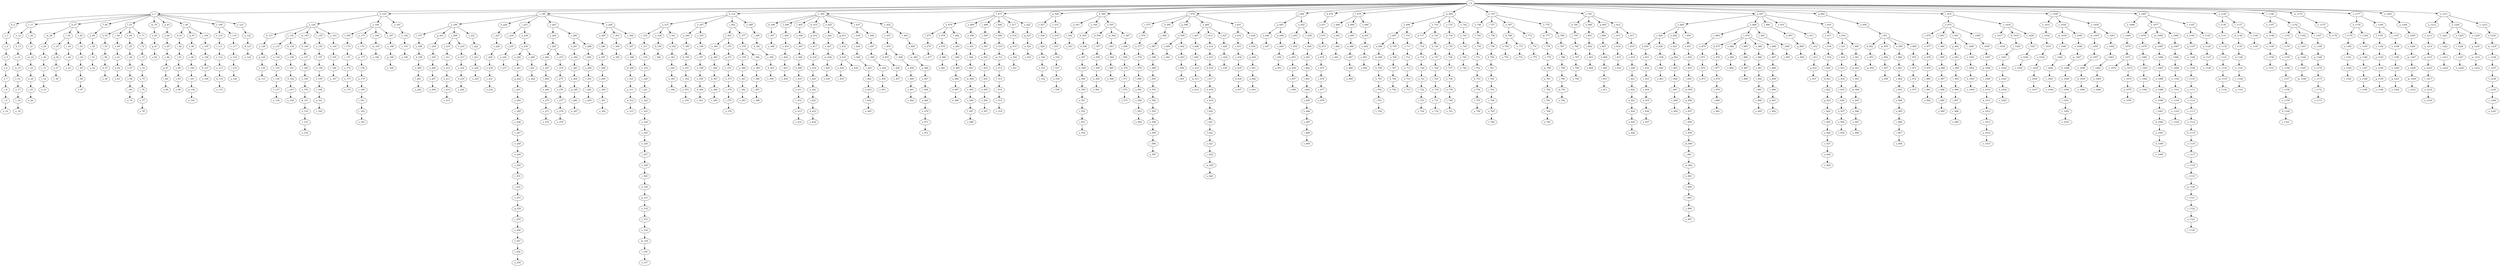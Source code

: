 digraph ArvoreGramatical {
"/_0";
"/_0" -> "a_1";
	"a_1";
	"a_1" -> "b_2";
		"b_2";
		"b_2" -> "s_3";
			"s_3";
			"s_3" -> "o_4";
				"o_4";
				"o_4" -> "n_5";
					"n_5";
					"n_5" -> "a_6";
						"a_6";
						"a_6" -> "n_7";
							"n_7";
							"n_7" -> "c_8";
								"c_8";
								"c_8" -> "i_9";
									"i_9";
									"i_9" -> "a_10";
										"a_10";
	"a_1" -> "c_11";
		"c_11";
		"c_11" -> "o_12";
			"o_12";
			"o_12" -> "d_13";
				"d_13";
				"d_13" -> "a_14";
					"a_14";
					"a_14" -> "m_15";
						"m_15";
						"m_15" -> "e_16";
							"e_16";
							"e_16" -> "n_17";
								"n_17";
								"n_17" -> "t_18";
									"t_18";
									"t_18" -> "o_19";
										"o_19";
		"c_11" -> "r_20";
			"r_20";
			"r_20" -> "i_21";
				"i_21";
				"i_21" -> "m_22";
					"m_22";
					"m_22" -> "o_23";
						"o_23";
						"o_23" -> "n_24";
							"n_24";
							"n_24" -> "i_25";
								"i_25";
								"i_25" -> "a_26";
									"a_26";
	"a_1" -> "d_27";
		"d_27";
		"d_27" -> "m_28";
			"m_28";
			"m_28" -> "o_29";
				"o_29";
				"o_29" -> "e_30";
					"e_30";
					"e_30" -> "s_31";
						"s_31";
						"s_31" -> "t_32";
							"t_32";
							"t_32" -> "a_33";
								"a_33";
		"d_27" -> "r_34";
			"r_34";
			"r_34" -> "e_35";
				"e_35";
				"e_35" -> "g_36";
					"g_36";
					"g_36" -> "a_37";
						"a_37";
						"a_37" -> "r_38";
							"r_38";
			"r_34" -> "i_39";
				"i_39";
				"i_39" -> "c_40";
					"c_40";
					"c_40" -> "a_41";
						"a_41";
		"d_27" -> "s_42";
			"s_42";
			"s_42" -> "t_43";
				"t_43";
				"t_43" -> "r_44";
					"r_44";
					"r_44" -> "i_45";
						"i_45";
						"i_45" -> "t_46";
							"t_46";
							"t_46" -> "o_47";
								"o_47";
	"a_1" -> "f_48";
		"f_48";
		"f_48" -> "a_49";
			"a_49";
			"a_49" -> "s_50";
				"s_50";
				"s_50" -> "i_51";
					"i_51";
					"i_51" -> "a_52";
						"a_52";
	"a_1" -> "l_53";
		"l_53";
		"l_53" -> "a_54";
			"a_54";
			"a_54" -> "r_55";
				"r_55";
				"r_55" -> "i_56";
					"i_56";
					"i_56" -> "d_57";
						"d_57";
						"d_57" -> "o_58";
							"o_58";
		"l_53" -> "c_59";
			"c_59";
			"c_59" -> "u_60";
				"u_60";
				"u_60" -> "n_61";
					"n_61";
					"n_61" -> "h_62";
						"h_62";
						"h_62" -> "a_63";
							"a_63";
		"l_53" -> "e_64";
			"e_64";
			"e_64" -> "i_65";
				"i_65";
				"i_65" -> "v_66";
					"v_66";
					"v_66" -> "o_67";
						"o_67";
						"o_67" -> "s_68";
							"s_68";
							"s_68" -> "i_69";
								"i_69";
								"i_69" -> "a_70";
									"a_70";
		"l_53" -> "v_71";
			"v_71";
			"v_71" -> "i_72";
				"i_72";
				"i_72" -> "s_73";
					"s_73";
					"s_73" -> "s_74";
						"s_74";
						"s_74" -> "a_75";
							"a_75";
							"a_75" -> "r_76";
								"r_76";
								"r_76" -> "a_77";
									"a_77";
									"a_77" -> "s_78";
										"s_78";
	"a_1" -> "m_79";
		"m_79";
		"m_79" -> "a_80";
			"a_80";
			"a_80" -> "g_81";
				"g_81";
				"g_81" -> "o_82";
					"o_82";
	"a_1" -> "p_83";
		"p_83";
		"p_83" -> "a_84";
			"a_84";
			"a_84" -> "n_85";
				"n_85";
				"n_85" -> "a_86";
					"a_86";
					"a_86" -> "g_87";
						"g_87";
						"g_87" -> "i_88";
							"i_88";
							"i_88" -> "o_89";
								"o_89";
	"a_1" -> "r_90";
		"r_90";
		"r_90" -> "d_91";
			"d_91";
			"d_91" -> "i_92";
				"i_92";
				"i_92" -> "l_93";
					"l_93";
					"l_93" -> "o_94";
						"o_94";
						"o_94" -> "s_95";
							"s_95";
							"s_95" -> "o_96";
								"o_96";
		"r_90" -> "q_97";
			"q_97";
			"q_97" -> "u_98";
				"u_98";
				"u_98" -> "e_99";
					"e_99";
					"e_99" -> "t_100";
						"t_100";
						"t_100" -> "i_101";
							"i_101";
							"i_101" -> "p_102";
								"p_102";
								"p_102" -> "o_103";
									"o_103";
		"r_90" -> "r_104";
			"r_104";
			"r_104" -> "o_105";
				"o_105";
				"o_105" -> "u_106";
					"u_106";
					"u_106" -> "b_107";
						"b_107";
						"b_107" -> "o_108";
							"o_108";
	"a_1" -> "s_109";
		"s_109";
		"s_109" -> "s_110";
			"s_110";
			"s_110" -> "i_111";
				"i_111";
				"i_111" -> "s_112";
					"s_112";
					"s_112" -> "a_113";
						"a_113";
						"a_113" -> "d_114";
							"d_114";
							"d_114" -> "o_115";
								"o_115";
		"s_109" -> "t_116";
			"t_116";
			"t_116" -> "e_117";
				"e_117";
				"e_117" -> "n_118";
					"n_118";
					"n_118" -> "i_119";
						"i_119";
						"i_119" -> "a_120";
							"a_120";
	"a_1" -> "z_121";
		"z_121";
		"z_121" -> "a_122";
			"a_122";
			"a_122" -> "d_123";
				"d_123";
				"d_123" -> "o_124";
					"o_124";
"/_0" -> "b_125";
	"b_125";
	"b_125" -> "a_126";
		"a_126";
		"a_126" -> "b_127";
			"b_127";
			"b_127" -> "u_128";
				"u_128";
				"u_128" -> "g_129";
					"g_129";
					"g_129" -> "e_130";
						"e_130";
						"e_130" -> "m_131";
							"m_131";
		"a_126" -> "l_132";
			"l_132";
			"l_132" -> "a_133";
				"a_133";
				"a_133" -> "u_134";
					"u_134";
					"u_134" -> "s_135";
						"s_135";
						"s_135" -> "t_136";
							"t_136";
							"t_136" -> "r_137";
								"r_137";
								"r_137" -> "e_138";
									"e_138";
			"l_132" -> "b_139";
				"b_139";
				"b_139" -> "u_140";
					"u_140";
					"u_140" -> "r_141";
						"r_141";
						"r_141" -> "d_142";
							"d_142";
							"d_142" -> "i_143";
								"i_143";
								"i_143" -> "a_144";
									"a_144";
		"a_126" -> "m_145";
			"m_145";
			"m_145" -> "b_146";
				"b_146";
				"b_146" -> "a_147";
					"a_147";
					"a_147" -> "l_148";
						"l_148";
						"l_148" -> "e_149";
							"e_149";
							"e_149" -> "a_150";
								"a_150";
								"a_150" -> "d_151";
									"d_151";
									"d_151" -> "u_152";
										"u_152";
										"u_152" -> "r_153";
											"r_153";
											"r_153" -> "a_154";
												"a_154";
		"a_126" -> "r_155";
			"r_155";
			"r_155" -> "a_156";
				"a_156";
				"a_156" -> "f_157";
					"f_157";
					"f_157" -> "u_158";
						"u_158";
						"u_158" -> "s_159";
							"s_159";
							"s_159" -> "t_160";
								"t_160";
								"t_160" -> "a_161";
									"a_161";
									"a_161" -> "r_162";
										"r_162";
		"a_126" -> "z_163";
			"z_163";
			"z_163" -> "o_164";
				"o_164";
				"o_164" -> "f_165";
					"f_165";
					"f_165" -> "i_166";
						"i_166";
						"i_166" -> "a_167";
							"a_167";
	"b_125" -> "e_168";
		"e_168";
		"e_168" -> "l_169";
			"l_169";
			"l_169" -> "i_170";
				"i_170";
				"i_170" -> "c_171";
					"c_171";
					"c_171" -> "o_172";
						"o_172";
						"o_172" -> "s_173";
							"s_173";
							"s_173" -> "o_174";
								"o_174";
		"e_168" -> "n_175";
			"n_175";
			"n_175" -> "e_176";
				"e_176";
				"e_176" -> "p_177";
					"p_177";
					"p_177" -> "l_178";
						"l_178";
						"l_178" -> "a_179";
							"a_179";
							"a_179" -> "c_180";
								"c_180";
								"c_180" -> "i_181";
									"i_181";
									"i_181" -> "t_182";
										"t_182";
										"t_182" -> "o_183";
											"o_183";
		"e_168" -> "r_184";
			"r_184";
			"r_184" -> "m_185";
				"m_185";
				"m_185" -> "a_186";
					"a_186";
		"e_168" -> "s_187";
			"s_187";
			"s_187" -> "u_188";
				"u_188";
				"u_188" -> "g_189";
					"g_189";
					"g_189" -> "o_190";
						"o_190";
	"b_125" -> "o_191";
		"o_191";
		"o_191" -> "u_192";
			"u_192";
			"u_192" -> "c_193";
				"c_193";
				"c_193" -> "a_194";
					"a_194";
"/_0" -> "c_195";
	"c_195";
	"c_195" -> "a_196";
		"a_196";
		"a_196" -> "i_197";
			"i_197";
			"i_197" -> "a_198";
				"a_198";
				"a_198" -> "d_199";
					"d_199";
					"d_199" -> "e_200";
						"e_200";
						"e_200" -> "l_201";
							"l_201";
							"l_201" -> "a_202";
								"a_202";
		"a_196" -> "p_203";
			"p_203";
			"p_203" -> "c_204";
				"c_204";
				"c_204" -> "i_205";
					"i_205";
					"i_205" -> "o_206";
						"o_206";
						"o_206" -> "s_207";
							"s_207";
							"s_207" -> "o_208";
								"o_208";
		"a_196" -> "r_209";
			"r_209";
			"r_209" -> "a_210";
				"a_210";
				"a_210" -> "c_211";
					"c_211";
					"c_211" -> "e_212";
						"e_212";
						"e_212" -> "n_213";
							"n_213";
							"n_213" -> "t_214";
								"t_214";
								"t_214" -> "e_215";
									"e_215";
			"r_209" -> "e_216";
				"e_216";
				"e_216" -> "n_217";
					"n_217";
					"n_217" -> "a_218";
						"a_218";
						"a_218" -> "d_219";
							"d_219";
							"d_219" -> "o_220";
								"o_220";
		"a_196" -> "s_221";
			"s_221";
			"s_221" -> "i_222";
				"i_222";
				"i_222" -> "t_223";
					"t_223";
					"t_223" -> "e_224";
						"e_224";
						"e_224" -> "u_225";
							"u_225";
	"c_195" -> "h_226";
		"h_226";
		"h_226" -> "i_227";
			"i_227";
			"i_227" -> "s_228";
				"s_228";
				"s_228" -> "t_229";
					"t_229";
					"t_229" -> "o_230";
						"o_230";
						"o_230" -> "s_231";
							"s_231";
							"s_231" -> "o_232";
								"o_232";
	"c_195" -> "i_233";
		"i_233";
		"i_233" -> "c_234";
			"c_234";
			"c_234" -> "i_235";
				"i_235";
				"i_235" -> "a_236";
					"a_236";
					"a_236" -> "r_237";
						"r_237";
		"i_233" -> "n_238";
			"n_238";
			"n_238" -> "e_239";
				"e_239";
				"e_239" -> "a_240";
					"a_240";
					"a_240" -> "n_241";
						"n_241";
						"n_241" -> "g_242";
							"g_242";
							"g_242" -> "i_243";
								"i_243";
								"i_243" -> "o_244";
									"o_244";
									"o_244" -> "c_245";
										"c_245";
										"c_245" -> "o_246";
											"o_246";
											"o_246" -> "r_247";
												"r_247";
												"r_247" -> "o_248";
													"o_248";
													"o_248" -> "n_249";
														"n_249";
														"n_249" -> "a_250";
															"a_250";
															"a_250" -> "r_251";
																"r_251";
																"r_251" -> "i_252";
																	"i_252";
																	"i_252" -> "o_253";
																		"o_253";
																		"o_253" -> "g_254";
																			"g_254";
																			"g_254" -> "r_255";
																				"r_255";
																				"r_255" -> "a_256";
																					"a_256";
																					"a_256" -> "f_257";
																						"f_257";
																						"f_257" -> "i_258";
																							"i_258";
																							"i_258" -> "a_259";
																								"a_259";
				"e_239" -> "s_260";
					"s_260";
					"s_260" -> "i_261";
						"i_261";
						"i_261" -> "a_262";
							"a_262";
	"c_195" -> "o_263";
		"o_263";
		"o_263" -> "n_264";
			"n_264";
			"n_264" -> "s_265";
				"s_265";
				"s_265" -> "e_266";
					"e_266";
					"e_266" -> "n_267";
						"n_267";
						"n_267" -> "t_268";
							"t_268";
							"t_268" -> "a_269";
								"a_269";
								"a_269" -> "n_270";
									"n_270";
									"n_270" -> "e_271";
										"e_271";
										"e_271" -> "o_272";
											"o_272";
				"s_265" -> "o_273";
					"o_273";
					"o_273" -> "c_274";
						"c_274";
						"c_274" -> "i_275";
							"i_275";
							"i_275" -> "a_276";
								"a_276";
								"a_276" -> "c_277";
									"c_277";
									"c_277" -> "a_278";
										"a_278";
										"a_278" -> "o_279";
											"o_279";
		"o_263" -> "r_280";
			"r_280";
			"r_280" -> "n_281";
				"n_281";
				"n_281" -> "u_282";
					"u_282";
					"u_282" -> "c_283";
						"c_283";
						"c_283" -> "o_284";
							"o_284";
							"o_284" -> "p_285";
								"p_285";
								"p_285" -> "i_286";
									"i_286";
									"i_286" -> "a_287";
										"a_287";
			"r_280" -> "o_288";
				"o_288";
				"o_288" -> "l_289";
					"l_289";
					"l_289" -> "a_290";
						"a_290";
						"a_290" -> "r_291";
							"r_291";
							"r_291" -> "i_292";
								"i_292";
								"i_292" -> "o_293";
									"o_293";
	"c_195" -> "u_294";
		"u_294";
		"u_294" -> "n_295";
			"n_295";
			"n_295" -> "t_296";
				"t_296";
				"t_296" -> "a_297";
					"a_297";
					"a_297" -> "t_298";
						"t_298";
						"t_298" -> "o_299";
							"o_299";
							"o_299" -> "r_300";
								"r_300";
								"r_300" -> "i_301";
									"i_301";
									"i_301" -> "o_302";
										"o_302";
		"u_294" -> "r_303";
			"r_303";
			"r_303" -> "r_304";
				"r_304";
				"r_304" -> "a_305";
					"a_305";
		"u_294" -> "s_306";
			"s_306";
			"s_306" -> "t_307";
				"t_307";
				"t_307" -> "o_308";
					"o_308";
					"o_308" -> "d_309";
						"d_309";
						"d_309" -> "i_310";
							"i_310";
							"i_310" -> "a_311";
								"a_311";
								"a_311" -> "d_312";
									"d_312";
									"d_312" -> "o_313";
										"o_313";
"/_0" -> "d_314";
	"d_314";
	"d_314" -> "a_315";
		"a_315";
		"a_315" -> "c_316";
			"c_316";
			"c_316" -> "r_317";
				"r_317";
				"r_317" -> "i_318";
					"i_318";
					"i_318" -> "o_319";
						"o_319";
						"o_319" -> "c_320";
							"c_320";
							"c_320" -> "i_321";
								"i_321";
								"i_321" -> "s_322";
									"s_322";
									"s_322" -> "t_323";
										"t_323";
										"t_323" -> "o_324";
											"o_324";
											"o_324" -> "s_325";
												"s_325";
												"s_325" -> "s_326";
													"s_326";
													"s_326" -> "i_327";
														"i_327";
														"i_327" -> "r_328";
															"r_328";
															"r_328" -> "i_329";
																"i_329";
																"i_329" -> "n_330";
																	"n_330";
																	"n_330" -> "g_331";
																		"g_331";
																		"g_331" -> "o_332";
																			"o_332";
																			"o_332" -> "t_333";
																				"t_333";
																				"t_333" -> "o_334";
																					"o_334";
																					"o_334" -> "m_335";
																						"m_335";
																						"m_335" -> "i_336";
																							"i_336";
																							"i_336" -> "a_337";
																								"a_337";
		"a_315" -> "n_338";
			"n_338";
			"n_338" -> "d_339";
				"d_339";
				"d_339" -> "i_340";
					"i_340";
		"a_315" -> "r_341";
			"r_341";
			"r_341" -> "d_342";
				"d_342";
				"d_342" -> "e_343";
					"e_343";
					"e_343" -> "j_344";
						"j_344";
						"j_344" -> "a_345";
							"a_345";
							"a_345" -> "r_346";
								"r_346";
	"d_314" -> "e_347";
		"e_347";
		"e_347" -> "a_348";
			"a_348";
			"a_348" -> "l_349";
				"l_349";
				"l_349" -> "b_350";
					"b_350";
					"b_350" -> "a_351";
						"a_351";
						"a_351" -> "c_352";
							"c_352";
							"c_352" -> "a_353";
								"a_353";
								"a_353" -> "o_354";
									"o_354";
		"e_347" -> "s_355";
			"s_355";
			"s_355" -> "a_356";
				"a_356";
				"a_356" -> "s_357";
					"s_357";
					"s_357" -> "n_358";
						"n_358";
						"n_358" -> "a_359";
							"a_359";
							"a_359" -> "d_360";
								"d_360";
								"d_360" -> "o_361";
									"o_361";
	"d_314" -> "i_362";
		"i_362";
		"i_362" -> "l_363";
			"l_363";
			"l_363" -> "a_364";
				"a_364";
				"a_364" -> "p_365";
					"p_365";
					"p_365" -> "i_366";
						"i_366";
						"i_366" -> "d_367";
							"d_367";
							"d_367" -> "a_368";
								"a_368";
								"a_368" -> "r_369";
									"r_369";
			"l_363" -> "i_370";
				"i_370";
				"i_370" -> "g_371";
					"g_371";
					"g_371" -> "e_372";
						"e_372";
						"e_372" -> "n_373";
							"n_373";
							"n_373" -> "c_374";
								"c_374";
								"c_374" -> "i_375";
									"i_375";
									"i_375" -> "a_376";
										"a_376";
		"i_362" -> "s_377";
			"s_377";
			"s_377" -> "s_378";
				"s_378";
				"s_378" -> "e_379";
					"e_379";
					"e_379" -> "n_380";
						"n_380";
						"n_380" -> "t_381";
							"t_381";
							"t_381" -> "i_382";
								"i_382";
								"i_382" -> "r_383";
									"r_383";
				"s_378" -> "i_384";
					"i_384";
					"i_384" -> "n_385";
						"n_385";
						"n_385" -> "t_386";
							"t_386";
							"t_386" -> "i_387";
								"i_387";
								"i_387" -> "r_388";
									"r_388";
	"d_314" -> "u_389";
		"u_389";
		"u_389" -> "i_390";
			"i_390";
			"i_390" -> "d_391";
				"d_391";
				"d_391" -> "a_392";
					"a_392";
					"a_392" -> "d_393";
						"d_393";
						"d_393" -> "e_394";
							"e_394";
"/_0" -> "e_395";
	"e_395";
	"e_395" -> "b_396";
		"b_396";
		"b_396" -> "i_397";
			"i_397";
			"i_397" -> "a_398";
				"a_398";
	"e_395" -> "f_399";
		"f_399";
		"f_399" -> "l_400";
			"l_400";
			"l_400" -> "u_401";
				"u_401";
				"u_401" -> "v_402";
					"v_402";
					"v_402" -> "i_403";
						"i_403";
						"i_403" -> "o_404";
							"o_404";
	"e_395" -> "l_405";
		"l_405";
		"l_405" -> "u_406";
			"u_406";
			"u_406" -> "c_407";
				"c_407";
				"c_407" -> "u_408";
					"u_408";
					"u_408" -> "b_409";
						"b_409";
						"b_409" -> "r_410";
							"r_410";
							"r_410" -> "a_411";
								"a_411";
								"a_411" -> "c_412";
									"c_412";
									"c_412" -> "a_413";
										"a_413";
										"a_413" -> "o_414";
											"o_414";
	"e_395" -> "m_415";
		"m_415";
		"m_415" -> "p_416";
			"p_416";
			"p_416" -> "e_417";
				"e_417";
				"e_417" -> "d_418";
					"d_418";
					"d_418" -> "e_419";
						"e_419";
						"e_419" -> "r_420";
							"r_420";
							"r_420" -> "n_421";
								"n_421";
								"n_421" -> "i_422";
									"i_422";
									"i_422" -> "d_423";
										"d_423";
										"d_423" -> "o_424";
											"o_424";
	"e_395" -> "n_425";
		"n_425";
		"n_425" -> "c_426";
			"c_426";
			"c_426" -> "o_427";
				"o_427";
				"o_427" -> "m_428";
					"m_428";
					"m_428" -> "i_429";
						"i_429";
						"i_429" -> "o_430";
							"o_430";
		"n_425" -> "g_431";
			"g_431";
			"g_431" -> "o_432";
				"o_432";
				"o_432" -> "d_433";
					"d_433";
					"d_433" -> "a_434";
						"a_434";
						"a_434" -> "r_435";
							"r_435";
					"d_433" -> "o_436";
						"o_436";
	"e_395" -> "s_437";
		"s_437";
		"s_437" -> "c_438";
			"c_438";
			"c_438" -> "r_439";
				"r_439";
				"r_439" -> "u_440";
					"u_440";
					"u_440" -> "t_441";
						"t_441";
						"t_441" -> "i_442";
							"i_442";
							"i_442" -> "n_443";
								"n_443";
								"n_443" -> "i_444";
									"i_444";
									"i_444" -> "o_445";
										"o_445";
		"s_437" -> "t_446";
			"t_446";
			"t_446" -> "r_447";
				"r_447";
				"r_447" -> "e_448";
					"e_448";
					"e_448" -> "n_449";
						"n_449";
						"n_449" -> "u_450";
							"u_450";
							"u_450" -> "o_451";
								"o_451";
	"e_395" -> "x_452";
		"x_452";
		"x_452" -> "o_453";
			"o_453";
			"o_453" -> "r_454";
				"r_454";
				"r_454" -> "d_455";
					"d_455";
					"d_455" -> "i_456";
						"i_456";
						"i_456" -> "o_457";
							"o_457";
				"r_454" -> "t_458";
					"t_458";
					"t_458" -> "a_459";
						"a_459";
						"a_459" -> "c_460";
							"c_460";
							"c_460" -> "a_461";
								"a_461";
								"a_461" -> "o_462";
									"o_462";
		"x_452" -> "t_463";
			"t_463";
			"t_463" -> "e_464";
				"e_464";
				"e_464" -> "m_465";
					"m_465";
					"m_465" -> "p_466";
						"p_466";
						"p_466" -> "o_467";
							"o_467";
							"o_467" -> "r_468";
								"r_468";
								"r_468" -> "a_469";
									"a_469";
									"a_469" -> "n_470";
										"n_470";
										"n_470" -> "e_471";
											"e_471";
											"e_471" -> "o_472";
												"o_472";
"/_0" -> "f_473";
	"f_473";
	"f_473" -> "a_474";
		"a_474";
		"a_474" -> "l_475";
			"l_475";
			"l_475" -> "a_476";
				"a_476";
				"a_476" -> "z_477";
					"z_477";
		"a_474" -> "n_478";
			"n_478";
			"n_478" -> "a_479";
				"a_479";
				"a_479" -> "d_480";
					"d_480";
					"d_480" -> "o_481";
						"o_481";
		"a_474" -> "t_482";
			"t_482";
			"t_482" -> "u_483";
				"u_483";
				"u_483" -> "i_484";
					"i_484";
					"i_484" -> "d_485";
						"d_485";
						"d_485" -> "a_486";
							"a_486";
							"a_486" -> "d_487";
								"d_487";
								"d_487" -> "e_488";
									"e_488";
	"f_473" -> "e_489";
		"e_489";
		"e_489" -> "n_490";
			"n_490";
			"n_490" -> "e_491";
				"e_491";
				"e_491" -> "c_492";
					"c_492";
					"c_492" -> "i_493";
						"i_493";
						"i_493" -> "m_494";
							"m_494";
							"m_494" -> "e_495";
								"e_495";
								"e_495" -> "n_496";
									"n_496";
									"n_496" -> "t_497";
										"t_497";
										"t_497" -> "o_498";
											"o_498";
	"f_473" -> "i_499";
		"i_499";
		"i_499" -> "l_500";
			"l_500";
			"l_500" -> "a_501";
				"a_501";
				"a_501" -> "u_502";
					"u_502";
					"u_502" -> "c_503";
						"c_503";
						"c_503" -> "i_504";
							"i_504";
							"i_504" -> "o_505";
								"o_505";
								"o_505" -> "s_506";
									"s_506";
									"s_506" -> "o_507";
										"o_507";
	"f_473" -> "l_508";
		"l_508";
		"l_508" -> "e_509";
			"e_509";
			"e_509" -> "u_510";
				"u_510";
				"u_510" -> "m_511";
					"m_511";
					"m_511" -> "a_512";
						"a_512";
						"a_512" -> "t_513";
							"t_513";
							"t_513" -> "i_514";
								"i_514";
								"i_514" -> "c_515";
									"c_515";
									"c_515" -> "o_516";
										"o_516";
	"f_473" -> "r_517";
		"r_517";
		"r_517" -> "u_518";
			"u_518";
			"u_518" -> "g_519";
				"g_519";
				"g_519" -> "a_520";
					"a_520";
					"a_520" -> "l_521";
						"l_521";
	"f_473" -> "u_522";
		"u_522";
		"u_522" -> "g_523";
			"g_523";
			"g_523" -> "a_524";
				"a_524";
				"a_524" -> "z_525";
					"z_525";
"/_0" -> "g_526";
	"g_526";
	"g_526" -> "o_527";
		"o_527";
		"o_527" -> "r_528";
			"r_528";
			"r_528" -> "j_529";
				"j_529";
				"j_529" -> "e_530";
					"e_530";
					"e_530" -> "a_531";
						"a_531";
						"a_531" -> "r_532";
							"r_532";
	"g_526" -> "r_533";
		"r_533";
		"r_533" -> "a_534";
			"a_534";
			"a_534" -> "c_535";
				"c_535";
				"c_535" -> "o_536";
					"o_536";
					"o_536" -> "l_537";
						"l_537";
						"l_537" -> "a_538";
							"a_538";
							"a_538" -> "r_539";
								"r_539";
"/_0" -> "h_540";
	"h_540";
	"h_540" -> "a_541";
		"a_541";
		"a_541" -> "l_542";
			"l_542";
			"l_542" -> "o_543";
				"o_543";
	"h_540" -> "e_544";
		"e_544";
		"e_544" -> "b_545";
			"b_545";
			"b_545" -> "d_546";
				"d_546";
				"d_546" -> "o_547";
					"o_547";
					"o_547" -> "m_548";
						"m_548";
						"m_548" -> "a_549";
							"a_549";
							"a_549" -> "d_550";
								"d_550";
								"d_550" -> "a_551";
									"a_551";
									"a_551" -> "r_552";
										"r_552";
										"r_552" -> "i_553";
											"i_553";
											"i_553" -> "o_554";
												"o_554";
	"h_540" -> "o_555";
		"o_555";
		"o_555" -> "d_556";
			"d_556";
			"d_556" -> "i_557";
				"i_557";
				"i_557" -> "e_558";
					"e_558";
					"e_558" -> "r_559";
						"r_559";
						"r_559" -> "n_560";
							"n_560";
							"n_560" -> "o_561";
								"o_561";
		"o_555" -> "m_562";
			"m_562";
			"m_562" -> "i_563";
				"i_563";
				"i_563" -> "z_564";
					"z_564";
					"z_564" -> "i_565";
						"i_565";
						"i_565" -> "o_566";
							"o_566";
		"o_555" -> "r_567";
			"r_567";
			"r_567" -> "r_568";
				"r_568";
				"r_568" -> "i_569";
					"i_569";
					"i_569" -> "p_570";
						"p_570";
						"p_570" -> "i_571";
							"i_571";
							"i_571" -> "l_572";
								"l_572";
								"l_572" -> "o_573";
									"o_573";
"/_0" -> "i_574";
	"i_574";
	"i_574" -> "c_575";
		"c_575";
		"c_575" -> "o_576";
			"o_576";
			"o_576" -> "n_577";
				"n_577";
				"n_577" -> "o_578";
					"o_578";
					"o_578" -> "c_579";
						"c_579";
						"c_579" -> "l_580";
							"l_580";
							"l_580" -> "a_581";
								"a_581";
								"a_581" -> "s_582";
									"s_582";
									"s_582" -> "t_583";
										"t_583";
										"t_583" -> "a_584";
											"a_584";
	"i_574" -> "d_585";
		"d_585";
		"d_585" -> "i_586";
			"i_586";
			"i_586" -> "o_587";
				"o_587";
				"o_587" -> "s_588";
					"s_588";
					"s_588" -> "s_589";
						"s_589";
						"s_589" -> "i_590";
							"i_590";
							"i_590" -> "n_591";
								"n_591";
								"n_591" -> "c_592";
									"c_592";
									"c_592" -> "r_593";
										"r_593";
										"r_593" -> "a_594";
											"a_594";
											"a_594" -> "s_595";
												"s_595";
												"s_595" -> "i_596";
													"i_596";
													"i_596" -> "a_597";
														"a_597";
	"i_574" -> "g_598";
		"g_598";
		"g_598" -> "n_599";
			"n_599";
			"n_599" -> "e_600";
				"e_600";
				"e_600" -> "o_601";
					"o_601";
			"n_599" -> "o_602";
				"o_602";
				"o_602" -> "b_603";
					"b_603";
					"b_603" -> "i_604";
						"i_604";
						"i_604" -> "l_605";
							"l_605";
	"i_574" -> "n_606";
		"n_606";
		"n_606" -> "c_607";
			"c_607";
			"c_607" -> "o_608";
				"o_608";
				"o_608" -> "l_609";
					"l_609";
					"l_609" -> "u_610";
						"u_610";
						"u_610" -> "m_611";
							"m_611";
							"m_611" -> "e_612";
								"e_612";
		"n_606" -> "f_613";
			"f_613";
			"f_613" -> "u_614";
				"u_614";
				"u_614" -> "n_615";
					"n_615";
					"n_615" -> "d_616";
						"d_616";
						"d_616" -> "i_617";
							"i_617";
							"i_617" -> "b_618";
								"b_618";
								"b_618" -> "u_619";
									"u_619";
									"u_619" -> "l_620";
										"l_620";
										"l_620" -> "i_621";
											"i_621";
											"i_621" -> "f_622";
												"f_622";
												"f_622" -> "o_623";
													"o_623";
													"o_623" -> "r_624";
														"r_624";
														"r_624" -> "m_625";
															"m_625";
															"m_625" -> "e_626";
																"e_626";
		"n_606" -> "o_627";
			"o_627";
			"o_627" -> "c_628";
				"c_628";
				"c_628" -> "u_629";
					"u_629";
					"u_629" -> "o_630";
						"o_630";
	"i_574" -> "r_631";
		"r_631";
		"r_631" -> "a_632";
			"a_632";
			"a_632" -> "c_633";
				"c_633";
				"c_633" -> "u_634";
					"u_634";
					"u_634" -> "n_635";
						"n_635";
						"n_635" -> "d_636";
							"d_636";
							"d_636" -> "o_637";
								"o_637";
		"r_631" -> "r_638";
			"r_638";
			"r_638" -> "u_639";
				"u_639";
				"u_639" -> "p_640";
					"p_640";
					"p_640" -> "c_641";
						"c_641";
						"c_641" -> "a_642";
							"a_642";
							"a_642" -> "o_643";
								"o_643";
"/_0" -> "j_644";
	"j_644";
	"j_644" -> "a_645";
		"a_645";
		"a_645" -> "e_646";
			"e_646";
			"e_646" -> "z_647";
				"z_647";
		"a_645" -> "n_648";
			"n_648";
			"n_648" -> "o_649";
				"o_649";
				"o_649" -> "t_650";
					"t_650";
					"t_650" -> "a_651";
						"a_651";
	"j_644" -> "u_652";
		"u_652";
		"u_652" -> "s_653";
			"s_653";
			"s_653" -> "t_654";
				"t_654";
				"t_654" -> "a_655";
					"a_655";
					"a_655" -> "p_656";
						"p_656";
						"p_656" -> "o_657";
							"o_657";
							"o_657" -> "r_658";
								"r_658";
		"u_652" -> "v_659";
			"v_659";
			"v_659" -> "e_660";
				"e_660";
				"e_660" -> "n_661";
					"n_661";
					"n_661" -> "i_662";
						"i_662";
						"i_662" -> "l_663";
							"l_663";
							"l_663" -> "i_664";
								"i_664";
								"i_664" -> "z_665";
									"z_665";
									"z_665" -> "a_666";
										"a_666";
										"a_666" -> "n_667";
											"n_667";
											"n_667" -> "t_668";
												"t_668";
												"t_668" -> "e_669";
													"e_669";
"/_0" -> "k_670";
	"k_670";
	"k_670" -> "a_671";
		"a_671";
		"a_671" -> "f_672";
			"f_672";
			"f_672" -> "k_673";
				"k_673";
				"k_673" -> "a_674";
					"a_674";
					"a_674" -> "e_675";
						"e_675";
						"e_675" -> "s_676";
							"s_676";
							"s_676" -> "c_677";
								"c_677";
								"c_677" -> "o_678";
									"o_678";
"/_0" -> "l_679";
	"l_679";
	"l_679" -> "a_680";
		"a_680";
		"a_680" -> "u_681";
			"u_681";
			"u_681" -> "t_682";
				"t_682";
				"t_682" -> "o_683";
					"o_683";
	"l_679" -> "h_684";
		"h_684";
		"h_684" -> "a_685";
			"a_685";
			"a_685" -> "n_686";
				"n_686";
				"n_686" -> "e_687";
					"e_687";
					"e_687" -> "z_688";
						"z_688";
						"z_688" -> "a_689";
							"a_689";
	"l_679" -> "o_690";
		"o_690";
		"o_690" -> "q_691";
			"q_691";
			"q_691" -> "u_692";
				"u_692";
				"u_692" -> "a_693";
					"a_693";
					"a_693" -> "z_694";
						"z_694";
"/_0" -> "m_695";
	"m_695";
	"m_695" -> "a_696";
		"a_696";
		"a_696" -> "c_697";
			"c_697";
			"c_697" -> "a_698";
				"a_698";
				"a_698" -> "m_699";
					"m_699";
					"m_699" -> "b_700";
						"b_700";
						"b_700" -> "u_701";
							"u_701";
							"u_701" -> "z_702";
								"z_702";
								"z_702" -> "i_703";
									"i_703";
									"i_703" -> "o_704";
										"o_704";
			"c_697" -> "h_705";
				"h_705";
				"h_705" -> "u_706";
					"u_706";
					"u_706" -> "c_707";
						"c_707";
						"c_707" -> "h_708";
							"h_708";
							"h_708" -> "o_709";
								"o_709";
		"a_696" -> "l_710";
			"l_710";
			"l_710" -> "s_711";
				"s_711";
				"s_711" -> "i_712";
					"i_712";
					"i_712" -> "n_713";
						"n_713";
						"n_713" -> "a_714";
							"a_714";
							"a_714" -> "r_715";
								"r_715";
	"m_695" -> "e_716";
		"e_716";
		"e_716" -> "d_717";
			"d_717";
			"d_717" -> "i_718";
				"i_718";
				"i_718" -> "a_719";
					"a_719";
					"a_719" -> "t_720";
						"t_720";
						"t_720" -> "a_721";
							"a_721";
							"a_721" -> "r_722";
								"r_722";
								"r_722" -> "i_723";
									"i_723";
									"i_723" -> "o_724";
										"o_724";
		"e_716" -> "n_725";
			"n_725";
			"n_725" -> "d_726";
				"d_726";
				"d_726" -> "a_727";
					"a_727";
					"a_727" -> "c_728";
						"c_728";
						"c_728" -> "i_729";
							"i_729";
							"i_729" -> "o_730";
								"o_730";
								"o_730" -> "s_731";
									"s_731";
									"s_731" -> "o_732";
										"o_732";
	"m_695" -> "o_733";
		"o_733";
		"o_733" -> "d_734";
			"d_734";
			"d_734" -> "o_735";
				"o_735";
				"o_735" -> "r_736";
					"r_736";
					"r_736" -> "r_737";
						"r_737";
						"r_737" -> "e_738";
							"e_738";
							"e_738" -> "n_739";
								"n_739";
								"n_739" -> "t_740";
									"t_740";
									"t_740" -> "o_741";
										"o_741";
	"m_695" -> "u_742";
		"u_742";
		"u_742" -> "x_743";
			"x_743";
			"x_743" -> "o_744";
				"o_744";
				"o_744" -> "x_745";
					"x_745";
					"x_745" -> "o_746";
						"o_746";
"/_0" -> "n_747";
	"n_747";
	"n_747" -> "e_748";
		"e_748";
		"e_748" -> "f_749";
			"f_749";
			"f_749" -> "e_750";
				"e_750";
				"e_750" -> "l_751";
					"l_751";
					"l_751" -> "i_752";
						"i_752";
						"i_752" -> "b_753";
							"b_753";
							"b_753" -> "a_754";
								"a_754";
								"a_754" -> "t_755";
									"t_755";
									"t_755" -> "a_756";
										"a_756";
	"n_747" -> "i_757";
		"i_757";
		"i_757" -> "t_758";
			"t_758";
			"t_758" -> "i_759";
				"i_759";
				"i_759" -> "d_760";
					"d_760";
					"d_760" -> "i_761";
						"i_761";
						"i_761" -> "f_762";
							"f_762";
							"f_762" -> "i_763";
								"i_763";
								"i_763" -> "c_764";
									"c_764";
									"c_764" -> "a_765";
										"a_765";
										"a_765" -> "r_766";
											"r_766";
	"n_747" -> "o_767";
		"o_767";
		"o_767" -> "d_768";
			"d_768";
			"d_768" -> "o_769";
				"o_769";
				"o_769" -> "a_770";
					"a_770";
			"d_768" -> "u_771";
				"u_771";
				"u_771" -> "a_772";
					"a_772";
		"o_767" -> "x_773";
			"x_773";
			"x_773" -> "i_774";
				"i_774";
				"i_774" -> "o_775";
					"o_775";
	"n_747" -> "u_776";
		"u_776";
		"u_776" -> "m_777";
			"m_777";
			"m_777" -> "i_778";
				"i_778";
				"i_778" -> "s_779";
					"s_779";
					"s_779" -> "m_780";
						"m_780";
						"m_780" -> "a_781";
							"a_781";
							"a_781" -> "t_782";
								"t_782";
								"t_782" -> "i_783";
									"i_783";
									"i_783" -> "c_784";
										"c_784";
										"c_784" -> "a_785";
											"a_785";
		"u_776" -> "p_786";
			"p_786";
			"p_786" -> "e_787";
				"e_787";
				"e_787" -> "r_788";
					"r_788";
					"r_788" -> "r_789";
						"r_789";
						"r_789" -> "i_790";
							"i_790";
							"i_790" -> "m_791";
								"m_791";
								"m_791" -> "o_792";
									"o_792";
"/_0" -> "o_793";
	"o_793";
	"o_793" -> "d_794";
		"d_794";
		"d_794" -> "i_795";
			"i_795";
			"i_795" -> "e_796";
				"e_796";
				"e_796" -> "n_797";
					"n_797";
					"n_797" -> "t_798";
						"t_798";
						"t_798" -> "o_799";
							"o_799";
	"o_793" -> "n_800";
		"n_800";
		"n_800" -> "t_801";
			"t_801";
			"t_801" -> "i_802";
				"i_802";
				"i_802" -> "c_803";
					"c_803";
					"c_803" -> "o_804";
						"o_804";
	"o_793" -> "p_805";
		"p_805";
		"p_805" -> "r_806";
			"r_806";
			"r_806" -> "o_807";
				"o_807";
				"o_807" -> "b_808";
					"b_808";
					"b_808" -> "r_809";
						"r_809";
						"r_809" -> "i_810";
							"i_810";
							"i_810" -> "o_811";
								"o_811";
	"o_793" -> "s_812";
		"s_812";
		"s_812" -> "c_813";
			"c_813";
			"c_813" -> "u_814";
				"u_814";
				"u_814" -> "l_815";
					"l_815";
					"l_815" -> "o_816";
						"o_816";
		"s_812" -> "t_817";
			"t_817";
			"t_817" -> "r_818";
				"r_818";
				"r_818" -> "a_819";
					"a_819";
					"a_819" -> "c_820";
						"c_820";
						"c_820" -> "i_821";
							"i_821";
							"i_821" -> "z_822";
								"z_822";
								"z_822" -> "a_823";
									"a_823";
									"a_823" -> "c_824";
										"c_824";
										"c_824" -> "a_825";
											"a_825";
											"a_825" -> "o_826";
												"o_826";
"/_0" -> "p_827";
	"p_827";
	"p_827" -> "a_828";
		"a_828";
		"a_828" -> "c_829";
			"c_829";
			"c_829" -> "h_830";
				"h_830";
				"h_830" -> "o_831";
					"o_831";
					"o_831" -> "r_832";
						"r_832";
						"r_832" -> "r_833";
							"r_833";
							"r_833" -> "e_834";
								"e_834";
								"e_834" -> "n_835";
									"n_835";
									"n_835" -> "t_836";
										"t_836";
										"t_836" -> "o_837";
											"o_837";
			"c_829" -> "o_838";
				"o_838";
				"o_838" -> "v_839";
					"v_839";
					"v_839" -> "i_840";
						"i_840";
						"i_840" -> "o_841";
							"o_841";
		"a_828" -> "n_842";
			"n_842";
			"n_842" -> "e_843";
				"e_843";
				"e_843" -> "g_844";
					"g_844";
					"g_844" -> "i_845";
						"i_845";
						"i_845" -> "r_846";
							"r_846";
							"r_846" -> "i_847";
								"i_847";
								"i_847" -> "c_848";
									"c_848";
									"c_848" -> "o_849";
										"o_849";
		"a_828" -> "r_850";
			"r_850";
			"r_850" -> "a_851";
				"a_851";
				"a_851" -> "s_852";
					"s_852";
					"s_852" -> "s_853";
						"s_853";
						"s_853" -> "i_854";
							"i_854";
							"i_854" -> "m_855";
								"m_855";
								"m_855" -> "p_856";
									"p_856";
									"p_856" -> "a_857";
										"a_857";
										"a_857" -> "t_858";
											"t_858";
											"t_858" -> "o_859";
												"o_859";
												"o_859" -> "m_860";
													"m_860";
													"m_860" -> "i_861";
														"i_861";
														"i_861" -> "m_862";
															"m_862";
															"m_862" -> "e_863";
																"e_863";
																"e_863" -> "t_864";
																	"t_864";
																	"t_864" -> "i_865";
																		"i_865";
																		"i_865" -> "c_866";
																			"c_866";
																			"c_866" -> "o_867";
																				"o_867";
	"p_827" -> "e_868";
		"e_868";
		"e_868" -> "c_869";
			"c_869";
			"c_869" -> "u_870";
				"u_870";
				"u_870" -> "l_871";
					"l_871";
					"l_871" -> "i_872";
						"i_872";
						"i_872" -> "o_873";
							"o_873";
		"e_868" -> "r_874";
			"r_874";
			"r_874" -> "d_875";
				"d_875";
				"d_875" -> "u_876";
					"u_876";
					"u_876" -> "l_877";
						"l_877";
						"l_877" -> "a_878";
							"a_878";
							"a_878" -> "r_879";
								"r_879";
								"r_879" -> "i_880";
									"i_880";
									"i_880" -> "o_881";
										"o_881";
			"r_874" -> "e_882";
				"e_882";
				"e_882" -> "n_883";
					"n_883";
					"n_883" -> "e_884";
						"e_884";
			"r_874" -> "f_885";
				"f_885";
				"f_885" -> "i_886";
					"i_886";
					"i_886" -> "d_887";
						"d_887";
						"d_887" -> "o_888";
							"o_888";
			"r_874" -> "n_889";
				"n_889";
				"n_889" -> "o_890";
					"o_890";
					"o_890" -> "s_891";
						"s_891";
						"s_891" -> "t_892";
							"t_892";
							"t_892" -> "i_893";
								"i_893";
								"i_893" -> "c_894";
									"c_894";
									"c_894" -> "o_895";
										"o_895";
			"r_874" -> "s_896";
				"s_896";
				"s_896" -> "c_897";
					"c_897";
					"c_897" -> "r_898";
						"r_898";
						"r_898" -> "u_899";
							"u_899";
							"u_899" -> "t_900";
								"t_900";
								"t_900" -> "a_901";
									"a_901";
									"a_901" -> "r_902";
										"r_902";
		"e_868" -> "t_903";
			"t_903";
			"t_903" -> "i_904";
				"i_904";
				"i_904" -> "z_905";
					"z_905";
	"p_827" -> "l_906";
		"l_906";
		"l_906" -> "a_907";
			"a_907";
			"a_907" -> "g_908";
				"g_908";
				"g_908" -> "a_909";
					"a_909";
	"p_827" -> "o_910";
		"o_910";
		"o_910" -> "s_911";
			"s_911";
			"s_911" -> "t_912";
				"t_912";
				"t_912" -> "i_913";
					"i_913";
					"i_913" -> "g_914";
						"g_914";
						"g_914" -> "o_915";
							"o_915";
	"p_827" -> "r_916";
		"r_916";
		"r_916" -> "e_917";
			"e_917";
			"e_917" -> "s_918";
				"s_918";
				"s_918" -> "t_919";
					"t_919";
					"t_919" -> "i_920";
						"i_920";
						"i_920" -> "d_921";
							"d_921";
							"d_921" -> "i_922";
								"i_922";
								"i_922" -> "g_923";
									"g_923";
									"g_923" -> "i_924";
										"i_924";
										"i_924" -> "t_925";
											"t_925";
											"t_925" -> "a_926";
												"a_926";
												"a_926" -> "c_927";
													"c_927";
													"c_927" -> "a_928";
														"a_928";
														"a_928" -> "o_929";
															"o_929";
		"r_916" -> "o_930";
			"o_930";
			"o_930" -> "c_931";
				"c_931";
				"c_931" -> "r_932";
					"r_932";
					"r_932" -> "a_933";
						"a_933";
						"a_933" -> "s_934";
							"s_934";
							"s_934" -> "t_935";
								"t_935";
								"t_935" -> "i_936";
									"i_936";
									"i_936" -> "n_937";
										"n_937";
										"n_937" -> "a_938";
											"a_938";
											"a_938" -> "r_939";
												"r_939";
			"o_930" -> "l_940";
				"l_940";
				"l_940" -> "e_941";
					"e_941";
					"e_941" -> "g_942";
						"g_942";
						"g_942" -> "o_943";
							"o_943";
							"o_943" -> "m_944";
								"m_944";
								"m_944" -> "e_945";
									"e_945";
									"e_945" -> "n_946";
										"n_946";
										"n_946" -> "o_947";
											"o_947";
											"o_947" -> "s_948";
												"s_948";
"/_0" -> "q_949";
	"q_949";
	"q_949" -> "u_950";
		"u_950";
		"u_950" -> "i_951";
			"i_951";
			"i_951" -> "d_952";
				"d_952";
				"d_952" -> "a_953";
					"a_953";
					"a_953" -> "m_954";
						"m_954";
			"i_951" -> "m_955";
				"m_955";
				"m_955" -> "e_956";
					"e_956";
					"e_956" -> "r_957";
						"r_957";
						"r_957" -> "a_958";
							"a_958";
			"i_951" -> "n_959";
				"n_959";
				"n_959" -> "t_960";
					"t_960";
					"t_960" -> "e_961";
						"e_961";
						"e_961" -> "s_962";
							"s_962";
							"s_962" -> "s_963";
								"s_963";
								"s_963" -> "e_964";
									"e_964";
									"e_964" -> "n_965";
										"n_965";
										"n_965" -> "c_966";
											"c_966";
											"c_966" -> "i_967";
												"i_967";
												"i_967" -> "a_968";
													"a_968";
			"i_951" -> "s_969";
				"s_969";
				"s_969" -> "t_970";
					"t_970";
					"t_970" -> "o_971";
						"o_971";
						"o_971" -> "s_972";
							"s_972";
							"s_972" -> "o_973";
								"o_973";
"/_0" -> "r_974";
	"r_974";
	"r_974" -> "e_975";
		"e_975";
		"e_975" -> "c_976";
			"c_976";
			"c_976" -> "o_977";
				"o_977";
				"o_977" -> "n_978";
					"n_978";
					"n_978" -> "d_979";
						"d_979";
						"d_979" -> "i_980";
							"i_980";
							"i_980" -> "t_981";
								"t_981";
								"t_981" -> "o_982";
									"o_982";
		"e_975" -> "f_983";
			"f_983";
			"f_983" -> "r_984";
				"r_984";
				"r_984" -> "i_985";
					"i_985";
					"i_985" -> "g_986";
						"g_986";
						"g_986" -> "e_987";
							"e_987";
							"e_987" -> "r_988";
								"r_988";
								"r_988" -> "i_989";
									"i_989";
									"i_989" -> "o_990";
										"o_990";
		"e_975" -> "s_991";
			"s_991";
			"s_991" -> "p_992";
				"p_992";
				"p_992" -> "o_993";
					"o_993";
					"o_993" -> "s_994";
						"s_994";
						"s_994" -> "t_995";
							"t_995";
							"t_995" -> "e_996";
								"e_996";
								"e_996" -> "i_997";
									"i_997";
									"i_997" -> "r_998";
										"r_998";
										"r_998" -> "o_999";
											"o_999";
			"s_991" -> "t_1000";
				"t_1000";
				"t_1000" -> "o_1001";
					"o_1001";
					"o_1001" -> "l_1002";
						"l_1002";
						"l_1002" -> "h_1003";
							"h_1003";
							"h_1003" -> "o_1004";
								"o_1004";
		"e_975" -> "t_1005";
			"t_1005";
			"t_1005" -> "r_1006";
				"r_1006";
				"r_1006" -> "o_1007";
					"o_1007";
					"o_1007" -> "g_1008";
						"g_1008";
						"g_1008" -> "r_1009";
							"r_1009";
							"r_1009" -> "a_1010";
								"a_1010";
								"a_1010" -> "d_1011";
									"d_1011";
									"d_1011" -> "a_1012";
										"a_1012";
										"a_1012" -> "c_1013";
											"c_1013";
											"c_1013" -> "a_1014";
												"a_1014";
												"a_1014" -> "o_1015";
													"o_1015";
	"r_974" -> "u_1016";
		"u_1016";
		"u_1016" -> "a_1017";
			"a_1017";
			"a_1017" -> "r_1018";
				"r_1018";
		"u_1016" -> "b_1019";
			"b_1019";
			"b_1019" -> "i_1020";
				"i_1020";
				"i_1020" -> "c_1021";
					"c_1021";
					"c_1021" -> "u_1022";
						"u_1022";
						"u_1022" -> "n_1023";
							"n_1023";
							"n_1023" -> "d_1024";
								"d_1024";
								"d_1024" -> "o_1025";
									"o_1025";
		"u_1016" -> "f_1026";
			"f_1026";
			"f_1026" -> "i_1027";
				"i_1027";
				"i_1027" -> "a_1028";
					"a_1028";
					"a_1028" -> "o_1029";
						"o_1029";
"/_0" -> "s_1030";
	"s_1030";
	"s_1030" -> "e_1031";
		"e_1031";
		"e_1031" -> "c_1032";
			"c_1032";
			"c_1032" -> "t_1033";
				"t_1033";
				"t_1033" -> "a_1034";
					"a_1034";
					"a_1034" -> "r_1035";
						"r_1035";
						"r_1035" -> "i_1036";
							"i_1036";
							"i_1036" -> "o_1037";
								"o_1037";
	"s_1030" -> "o_1038";
		"o_1038";
		"o_1038" -> "m_1039";
			"m_1039";
			"m_1039" -> "i_1040";
				"i_1040";
				"i_1040" -> "t_1041";
					"t_1041";
					"t_1041" -> "i_1042";
						"i_1042";
						"i_1042" -> "c_1043";
							"c_1043";
							"c_1043" -> "o_1044";
								"o_1044";
		"o_1038" -> "r_1045";
			"r_1045";
			"r_1045" -> "u_1046";
				"u_1046";
				"u_1046" -> "m_1047";
					"m_1047";
					"m_1047" -> "b_1048";
						"b_1048";
						"b_1048" -> "a_1049";
							"a_1049";
							"a_1049" -> "t_1050";
								"t_1050";
								"t_1050" -> "i_1051";
									"i_1051";
									"i_1051" -> "c_1052";
										"c_1052";
										"c_1052" -> "o_1053";
											"o_1053";
	"s_1030" -> "u_1054";
		"u_1054";
		"u_1054" -> "m_1055";
			"m_1055";
			"m_1055" -> "i_1056";
				"i_1056";
				"i_1056" -> "d_1057";
					"d_1057";
					"d_1057" -> "a_1058";
						"a_1058";
						"a_1058" -> "d_1059";
							"d_1059";
							"d_1059" -> "e_1060";
								"e_1060";
		"u_1054" -> "s_1061";
			"s_1061";
			"s_1061" -> "c_1062";
				"c_1062";
				"c_1062" -> "i_1063";
					"i_1063";
					"i_1063" -> "t_1064";
						"t_1064";
						"t_1064" -> "a_1065";
							"a_1065";
							"a_1065" -> "r_1066";
								"r_1066";
"/_0" -> "t_1067";
	"t_1067";
	"t_1067" -> "a_1068";
		"a_1068";
		"a_1068" -> "c_1069";
			"c_1069";
			"c_1069" -> "i_1070";
				"i_1070";
				"i_1070" -> "t_1071";
					"t_1071";
					"t_1071" -> "o_1072";
						"o_1072";
					"t_1071" -> "u_1073";
						"u_1073";
						"u_1073" -> "r_1074";
							"r_1074";
							"r_1074" -> "n_1075";
								"n_1075";
								"n_1075" -> "o_1076";
									"o_1076";
	"t_1067" -> "e_1077";
		"e_1077";
		"e_1077" -> "l_1078";
			"l_1078";
			"l_1078" -> "u_1079";
				"u_1079";
				"u_1079" -> "r_1080";
					"r_1080";
					"r_1080" -> "i_1081";
						"i_1081";
						"i_1081" -> "c_1082";
							"c_1082";
							"c_1082" -> "o_1083";
								"o_1083";
		"e_1077" -> "m_1084";
			"m_1084";
			"m_1084" -> "p_1085";
				"p_1085";
				"p_1085" -> "o_1086";
					"o_1086";
					"o_1086" -> "r_1087";
						"r_1087";
						"r_1087" -> "a_1088";
							"a_1088";
							"a_1088" -> "n_1089";
								"n_1089";
								"n_1089" -> "e_1090";
									"e_1090";
									"e_1090" -> "i_1091";
										"i_1091";
										"i_1091" -> "d_1092";
											"d_1092";
											"d_1092" -> "a_1093";
												"a_1093";
												"a_1093" -> "d_1094";
													"d_1094";
													"d_1094" -> "e_1095";
														"e_1095";
		"e_1077" -> "r_1096";
			"r_1096";
			"r_1096" -> "g_1097";
				"g_1097";
				"g_1097" -> "i_1098";
					"i_1098";
					"i_1098" -> "v_1099";
						"v_1099";
						"v_1099" -> "e_1100";
							"e_1100";
							"e_1100" -> "r_1101";
								"r_1101";
								"r_1101" -> "s_1102";
									"s_1102";
									"s_1102" -> "a_1103";
										"a_1103";
										"a_1103" -> "r_1104";
											"r_1104";
	"t_1067" -> "r_1105";
		"r_1105";
		"r_1105" -> "a_1106";
			"a_1106";
			"a_1106" -> "q_1107";
				"q_1107";
				"q_1107" -> "u_1108";
					"u_1108";
					"u_1108" -> "e_1109";
						"e_1109";
						"e_1109" -> "l_1110";
							"l_1110";
							"l_1110" -> "o_1111";
								"o_1111";
								"o_1111" -> "s_1112";
									"s_1112";
									"s_1112" -> "s_1113";
										"s_1113";
										"s_1113" -> "u_1114";
											"u_1114";
											"u_1114" -> "b_1115";
												"b_1115";
												"b_1115" -> "o_1116";
													"o_1116";
													"o_1116" -> "c_1117";
														"c_1117";
														"c_1117" -> "c_1118";
															"c_1118";
															"c_1118" -> "i_1119";
																"i_1119";
																"i_1119" -> "p_1120";
																	"p_1120";
																	"p_1120" -> "i_1121";
																		"i_1121";
																		"i_1121" -> "t_1122";
																			"t_1122";
																			"t_1122" -> "a_1123";
																				"a_1123";
																				"a_1123" -> "l_1124";
																					"l_1124";
		"r_1105" -> "o_1125";
			"o_1125";
			"o_1125" -> "a_1126";
				"a_1126";
				"a_1126" -> "d_1127";
					"d_1127";
					"d_1127" -> "a_1128";
						"a_1128";
"/_0" -> "u_1129";
	"u_1129";
	"u_1129" -> "f_1130";
		"f_1130";
		"f_1130" -> "a_1131";
			"a_1131";
			"a_1131" -> "n_1132";
				"n_1132";
				"n_1132" -> "i_1133";
					"i_1133";
					"i_1133" -> "s_1134";
						"s_1134";
						"s_1134" -> "m_1135";
							"m_1135";
							"m_1135" -> "o_1136";
								"o_1136";
	"u_1129" -> "r_1137";
		"r_1137";
		"r_1137" -> "d_1138";
			"d_1138";
			"d_1138" -> "i_1139";
				"i_1139";
				"i_1139" -> "d_1140";
					"d_1140";
					"d_1140" -> "u_1141";
						"u_1141";
						"u_1141" -> "r_1142";
							"r_1142";
							"r_1142" -> "a_1143";
								"a_1143";
		"r_1137" -> "z_1144";
			"z_1144";
			"z_1144" -> "e_1145";
				"e_1145";
"/_0" -> "v_1146";
	"v_1146";
	"v_1146" -> "e_1147";
		"e_1147";
		"e_1147" -> "n_1148";
			"n_1148";
			"n_1148" -> "e_1149";
				"e_1149";
				"e_1149" -> "t_1150";
					"t_1150";
					"t_1150" -> "a_1151";
						"a_1151";
	"v_1146" -> "i_1152";
		"i_1152";
		"i_1152" -> "c_1153";
			"c_1153";
			"c_1153" -> "i_1154";
				"i_1154";
				"i_1154" -> "s_1155";
					"s_1155";
					"s_1155" -> "s_1156";
						"s_1156";
						"s_1156" -> "i_1157";
							"i_1157";
							"i_1157" -> "t_1158";
								"t_1158";
								"t_1158" -> "u_1159";
									"u_1159";
									"u_1159" -> "d_1160";
										"d_1160";
										"d_1160" -> "e_1161";
											"e_1161";
		"i_1152" -> "s_1162";
			"s_1162";
			"s_1162" -> "a_1163";
				"a_1163";
				"a_1163" -> "g_1164";
					"g_1164";
					"g_1164" -> "e_1165";
						"e_1165";
						"e_1165" -> "m_1166";
							"m_1166";
		"i_1152" -> "t_1167";
			"t_1167";
			"t_1167" -> "u_1168";
				"u_1168";
				"u_1168" -> "p_1169";
					"p_1169";
					"p_1169" -> "e_1170";
						"e_1170";
						"e_1170" -> "r_1171";
							"r_1171";
							"r_1171" -> "i_1172";
								"i_1172";
								"i_1172" -> "o_1173";
									"o_1173";
"/_0" -> "w_1174";
	"w_1174";
	"w_1174" -> "e_1175";
		"e_1175";
		"e_1175" -> "b_1176";
			"b_1176";
"/_0" -> "x_1177";
	"x_1177";
	"x_1177" -> "a_1178";
		"a_1178";
		"a_1178" -> "l_1179";
			"l_1179";
			"l_1179" -> "a_1180";
				"a_1180";
				"a_1180" -> "v_1181";
					"v_1181";
					"v_1181" -> "a_1182";
						"a_1182";
						"a_1182" -> "r_1183";
							"r_1183";
		"a_1178" -> "r_1184";
			"r_1184";
			"r_1184" -> "o_1185";
				"o_1185";
				"o_1185" -> "p_1186";
					"p_1186";
					"p_1186" -> "e_1187";
						"e_1187";
						"e_1187" -> "a_1188";
							"a_1188";
							"a_1188" -> "r_1189";
								"r_1189";
	"x_1177" -> "i_1190";
		"i_1190";
		"i_1190" -> "f_1191";
			"f_1191";
			"f_1191" -> "o_1192";
				"o_1192";
				"o_1192" -> "p_1193";
					"p_1193";
					"p_1193" -> "a_1194";
						"a_1194";
						"a_1194" -> "g_1195";
							"g_1195";
							"g_1195" -> "o_1196";
								"o_1196";
		"i_1190" -> "l_1197";
			"l_1197";
			"l_1197" -> "o_1198";
				"o_1198";
				"o_1198" -> "f_1199";
					"f_1199";
					"f_1199" -> "a_1200";
						"a_1200";
						"a_1200" -> "g_1201";
							"g_1201";
							"g_1201" -> "o_1202";
								"o_1202";
"/_0" -> "y_1203";
	"y_1203";
	"y_1203" -> "a_1204";
		"a_1204";
		"a_1204" -> "n_1205";
			"n_1205";
			"n_1205" -> "o_1206";
				"o_1206";
				"o_1206" -> "m_1207";
					"m_1207";
					"m_1207" -> "a_1208";
						"a_1208";
						"a_1208" -> "m_1209";
							"m_1209";
							"m_1209" -> "i_1210";
								"i_1210";
"/_0" -> "z_1211";
	"z_1211";
	"z_1211" -> "a_1212";
		"a_1212";
		"a_1212" -> "r_1213";
			"r_1213";
			"r_1213" -> "a_1214";
				"a_1214";
				"a_1214" -> "g_1215";
					"g_1215";
					"g_1215" -> "a_1216";
						"a_1216";
						"a_1216" -> "t_1217";
							"t_1217";
							"t_1217" -> "o_1218";
								"o_1218";
								"o_1218" -> "a_1219";
									"a_1219";
	"z_1211" -> "e_1220";
		"e_1220";
		"e_1220" -> "f_1221";
			"f_1221";
			"f_1221" -> "i_1222";
				"i_1222";
				"i_1222" -> "r_1223";
					"r_1223";
					"r_1223" -> "o_1224";
						"o_1224";
		"e_1220" -> "n_1225";
			"n_1225";
			"n_1225" -> "i_1226";
				"i_1226";
				"i_1226" -> "t_1227";
					"t_1227";
					"t_1227" -> "e_1228";
						"e_1228";
		"e_1220" -> "u_1229";
			"u_1229";
			"u_1229" -> "g_1230";
				"g_1230";
				"g_1230" -> "m_1231";
					"m_1231";
					"m_1231" -> "a_1232";
						"a_1232";
	"z_1211" -> "o_1233";
		"o_1233";
		"o_1233" -> "o_1234";
			"o_1234";
			"o_1234" -> "m_1235";
				"m_1235";
				"m_1235" -> "o_1236";
					"o_1236";
					"o_1236" -> "r_1237";
						"r_1237";
						"r_1237" -> "f_1238";
							"f_1238";
							"f_1238" -> "i_1239";
								"i_1239";
								"i_1239" -> "c_1240";
									"c_1240";
									"c_1240" -> "o_1241";
										"o_1241";
}
